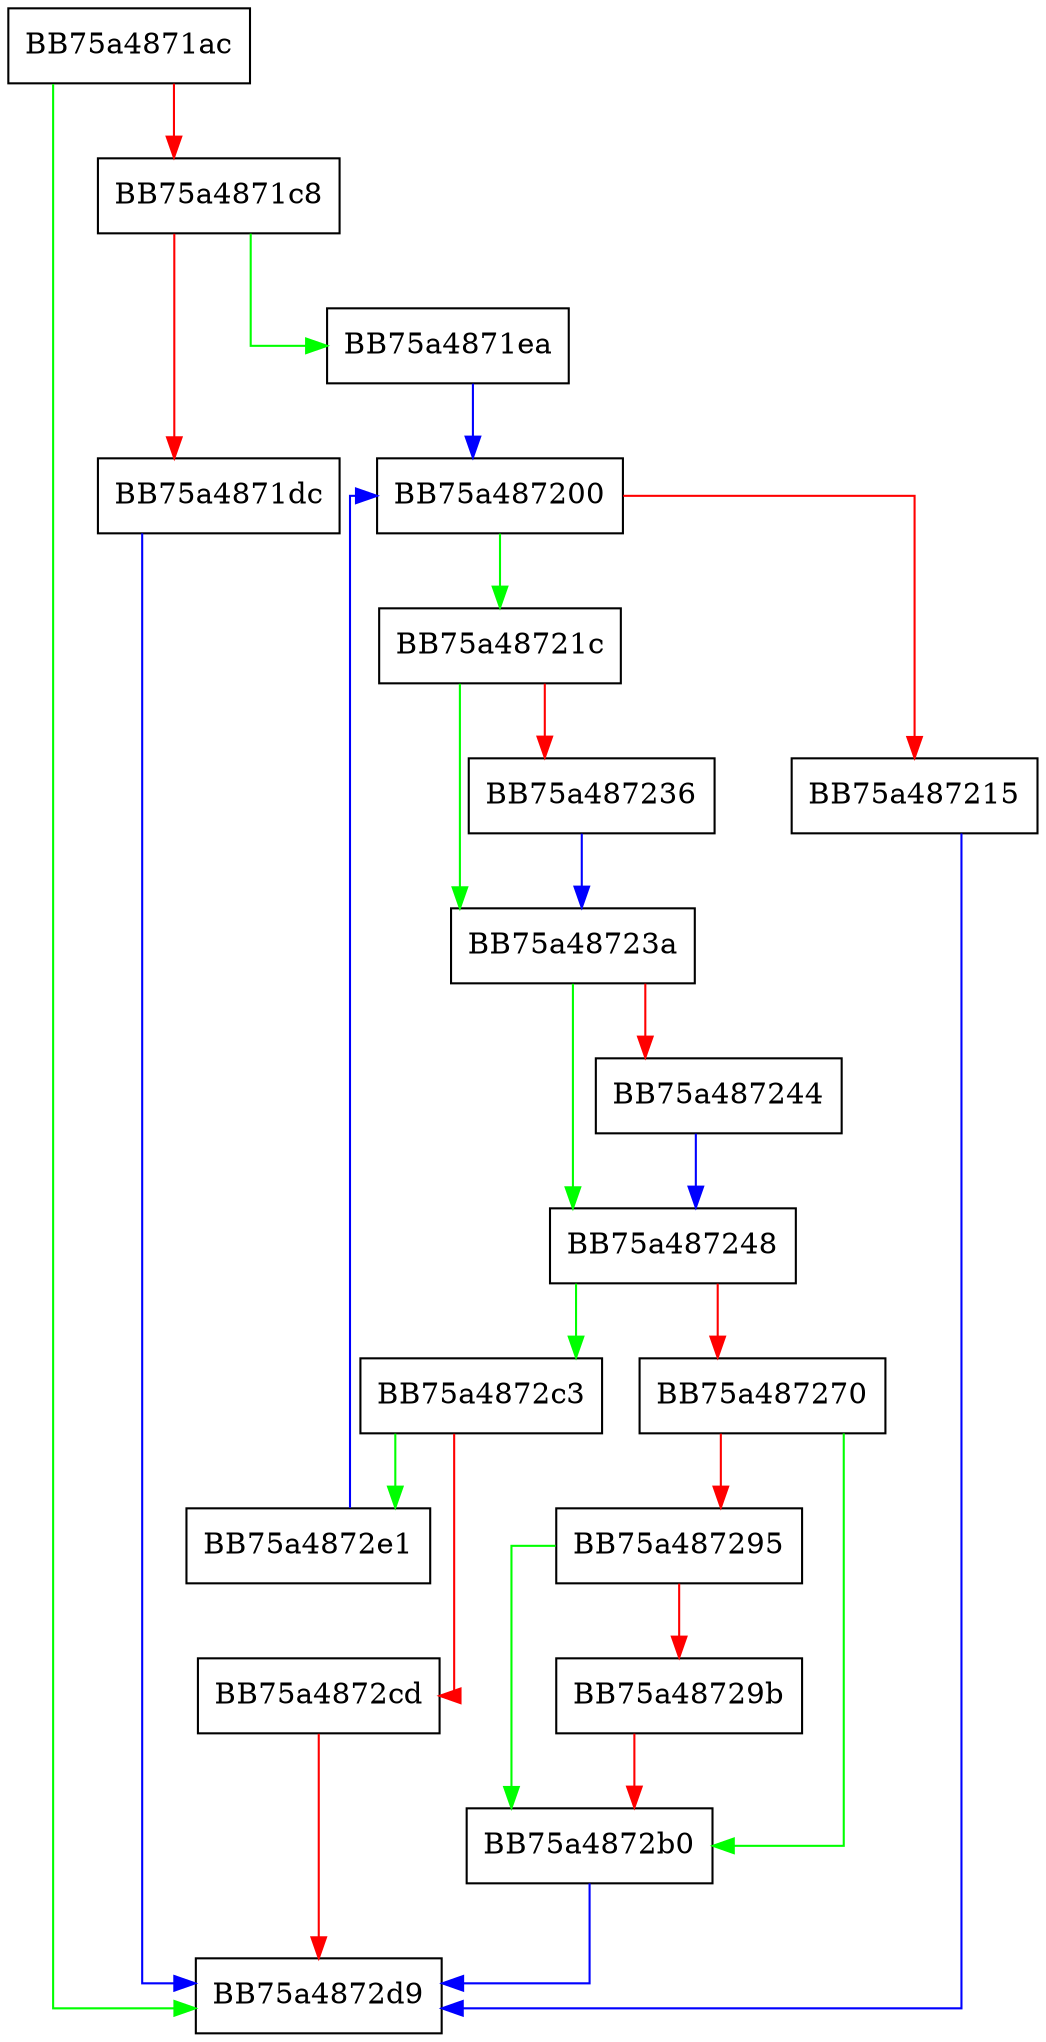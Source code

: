 digraph FindWin64KernelModule {
  node [shape="box"];
  graph [splines=ortho];
  BB75a4871ac -> BB75a4872d9 [color="green"];
  BB75a4871ac -> BB75a4871c8 [color="red"];
  BB75a4871c8 -> BB75a4871ea [color="green"];
  BB75a4871c8 -> BB75a4871dc [color="red"];
  BB75a4871dc -> BB75a4872d9 [color="blue"];
  BB75a4871ea -> BB75a487200 [color="blue"];
  BB75a487200 -> BB75a48721c [color="green"];
  BB75a487200 -> BB75a487215 [color="red"];
  BB75a487215 -> BB75a4872d9 [color="blue"];
  BB75a48721c -> BB75a48723a [color="green"];
  BB75a48721c -> BB75a487236 [color="red"];
  BB75a487236 -> BB75a48723a [color="blue"];
  BB75a48723a -> BB75a487248 [color="green"];
  BB75a48723a -> BB75a487244 [color="red"];
  BB75a487244 -> BB75a487248 [color="blue"];
  BB75a487248 -> BB75a4872c3 [color="green"];
  BB75a487248 -> BB75a487270 [color="red"];
  BB75a487270 -> BB75a4872b0 [color="green"];
  BB75a487270 -> BB75a487295 [color="red"];
  BB75a487295 -> BB75a4872b0 [color="green"];
  BB75a487295 -> BB75a48729b [color="red"];
  BB75a48729b -> BB75a4872b0 [color="red"];
  BB75a4872b0 -> BB75a4872d9 [color="blue"];
  BB75a4872c3 -> BB75a4872e1 [color="green"];
  BB75a4872c3 -> BB75a4872cd [color="red"];
  BB75a4872cd -> BB75a4872d9 [color="red"];
  BB75a4872e1 -> BB75a487200 [color="blue"];
}